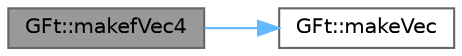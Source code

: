 digraph "GFt::makefVec4"
{
 // LATEX_PDF_SIZE
  bgcolor="transparent";
  edge [fontname=Helvetica,fontsize=10,labelfontname=Helvetica,labelfontsize=10];
  node [fontname=Helvetica,fontsize=10,shape=box,height=0.2,width=0.4];
  rankdir="LR";
  Node1 [id="Node000001",label="GFt::makefVec4",height=0.2,width=0.4,color="gray40", fillcolor="grey60", style="filled", fontcolor="black",tooltip="构造浮点四维向量"];
  Node1 -> Node2 [id="edge1_Node000001_Node000002",color="steelblue1",style="solid",tooltip=" "];
  Node2 [id="Node000002",label="GFt::makeVec",height=0.2,width=0.4,color="grey40", fillcolor="white", style="filled",URL="$group___xE5_xA4_x8D_xE5_x90_x88_xE6_x95_xB0_xE6_x8D_xAE_xE7_xB1_xBB_xE5_x9E_x8B.html#ga0dd6167c10769e808f8b5625d75b3bc8",tooltip="构造向量"];
}
